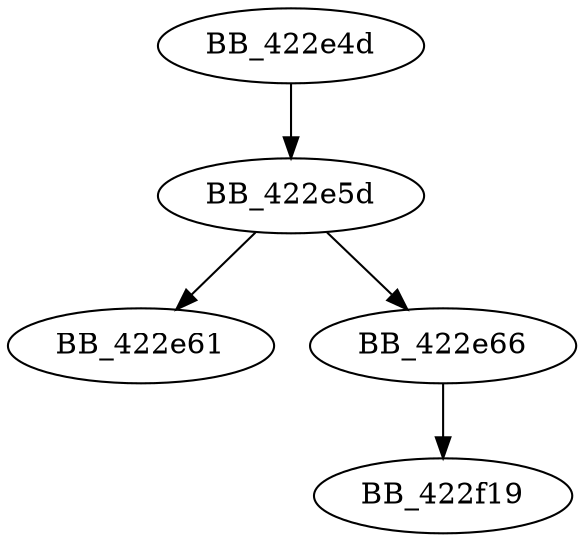 DiGraph ___report_securityfailure{
BB_422e4d->BB_422e5d
BB_422e5d->BB_422e61
BB_422e5d->BB_422e66
BB_422e66->BB_422f19
}
